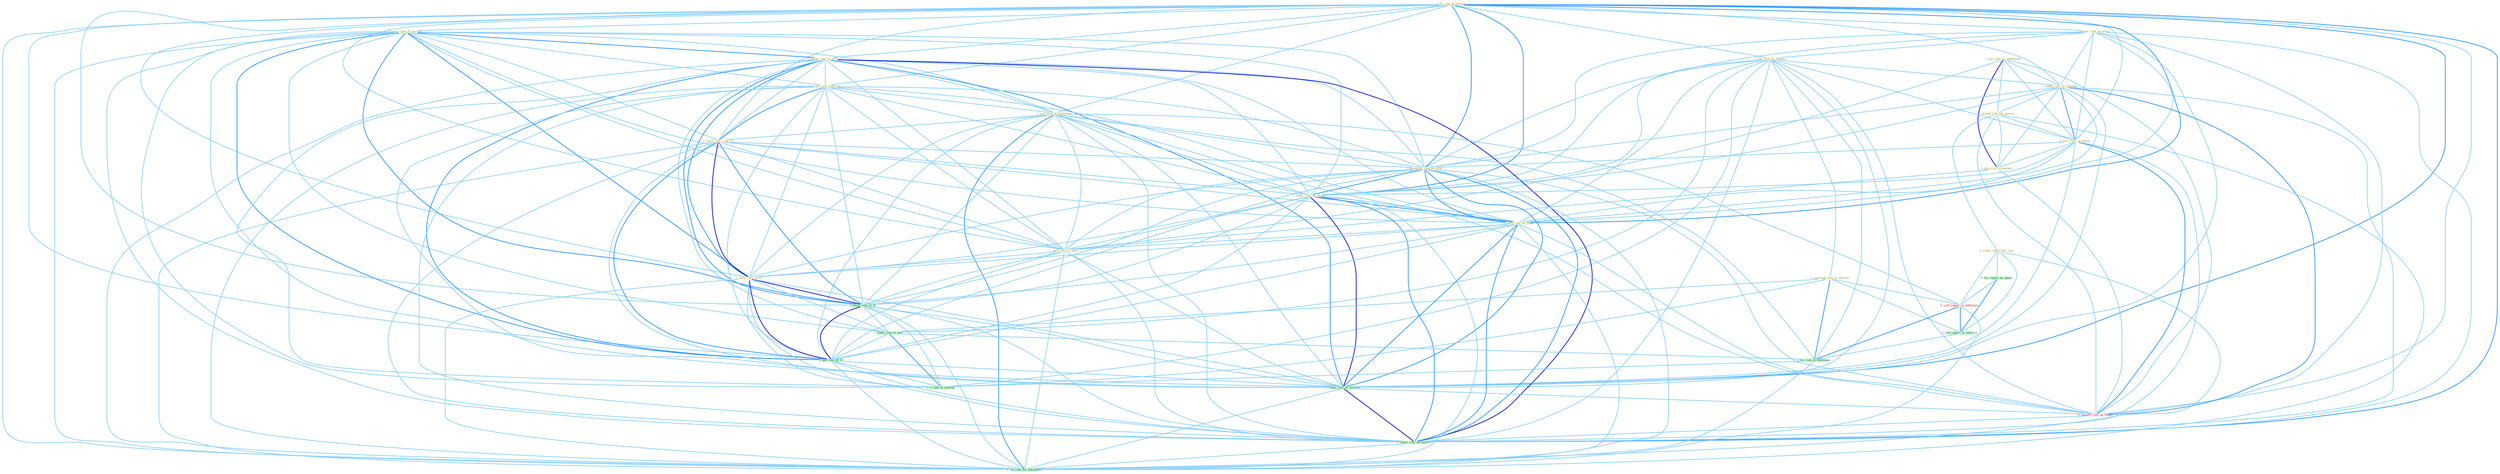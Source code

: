 Graph G{ 
    node
    [shape=polygon,style=filled,width=.5,height=.06,color="#BDFCC9",fixedsize=true,fontsize=4,
    fontcolor="#2f4f4f"];
    {node
    [color="#ffffe0", fontcolor="#8b7d6b"] "1_plai_role_in_settlement " "1_fix_rate_on_billion " "1_follow_rule_on_price " "0_see_risk_on_dimens " "1_slow_rate_of_increas " "1_taken_role_on_strategi " "1_provid_role_for_govern " "1_lower_rate_of_million " "0_track_rate_with_lag " "0_serv_role_on_bench " "0_scour_report_for_clue " "0_plai_role_in_market " "1_turn_rate_at_entitynam " "0_carri_rate_with_% " "1_downgrad_rate_on_firm " "1_reduc_rate_on_incom " "1_outweigh_risk_to_environ " "1_reckon_rate_on_bond " "1_post_rate_in_year " "1_carri_rate_of_% "}
{node [color="#fff0f5", fontcolor="#b22222"] "0_sent_report_to_entitynam " "0_support_role_on_condit "}
edge [color="#B0E2FF"];

	"1_plai_role_in_settlement " -- "1_taken_role_on_strategi " [w="1", color="#87cefa" ];
	"1_plai_role_in_settlement " -- "1_provid_role_for_govern " [w="1", color="#87cefa" ];
	"1_plai_role_in_settlement " -- "0_serv_role_on_bench " [w="1", color="#87cefa" ];
	"1_plai_role_in_settlement " -- "0_plai_role_in_market " [w="3", color="#0000cd" , len=0.6];
	"1_plai_role_in_settlement " -- "1_post_rate_in_year " [w="1", color="#87cefa" ];
	"1_plai_role_in_settlement " -- "0_support_role_on_condit " [w="1", color="#87cefa" ];
	"1_fix_rate_on_billion " -- "1_follow_rule_on_price " [w="1", color="#87cefa" ];
	"1_fix_rate_on_billion " -- "0_see_risk_on_dimens " [w="1", color="#87cefa" ];
	"1_fix_rate_on_billion " -- "1_slow_rate_of_increas " [w="1", color="#87cefa" ];
	"1_fix_rate_on_billion " -- "1_taken_role_on_strategi " [w="1", color="#87cefa" ];
	"1_fix_rate_on_billion " -- "1_lower_rate_of_million " [w="1", color="#87cefa" ];
	"1_fix_rate_on_billion " -- "0_track_rate_with_lag " [w="1", color="#87cefa" ];
	"1_fix_rate_on_billion " -- "0_serv_role_on_bench " [w="1", color="#87cefa" ];
	"1_fix_rate_on_billion " -- "1_turn_rate_at_entitynam " [w="1", color="#87cefa" ];
	"1_fix_rate_on_billion " -- "0_carri_rate_with_% " [w="1", color="#87cefa" ];
	"1_fix_rate_on_billion " -- "1_downgrad_rate_on_firm " [w="2", color="#1e90ff" , len=0.8];
	"1_fix_rate_on_billion " -- "1_reduc_rate_on_incom " [w="2", color="#1e90ff" , len=0.8];
	"1_fix_rate_on_billion " -- "1_reckon_rate_on_bond " [w="2", color="#1e90ff" , len=0.8];
	"1_fix_rate_on_billion " -- "1_post_rate_in_year " [w="1", color="#87cefa" ];
	"1_fix_rate_on_billion " -- "1_carri_rate_of_% " [w="1", color="#87cefa" ];
	"1_fix_rate_on_billion " -- "1_reach_rate_of_% " [w="1", color="#87cefa" ];
	"1_fix_rate_on_billion " -- "1_had_rate_of_% " [w="1", color="#87cefa" ];
	"1_fix_rate_on_billion " -- "1_reduc_rate_on_million " [w="2", color="#1e90ff" , len=0.8];
	"1_fix_rate_on_billion " -- "0_support_role_on_condit " [w="1", color="#87cefa" ];
	"1_fix_rate_on_billion " -- "1_lower_rate_on_million " [w="2", color="#1e90ff" , len=0.8];
	"1_fix_rate_on_billion " -- "1_lift_rate_for_entitynam " [w="1", color="#87cefa" ];
	"1_follow_rule_on_price " -- "0_see_risk_on_dimens " [w="1", color="#87cefa" ];
	"1_follow_rule_on_price " -- "1_taken_role_on_strategi " [w="1", color="#87cefa" ];
	"1_follow_rule_on_price " -- "0_serv_role_on_bench " [w="1", color="#87cefa" ];
	"1_follow_rule_on_price " -- "1_downgrad_rate_on_firm " [w="1", color="#87cefa" ];
	"1_follow_rule_on_price " -- "1_reduc_rate_on_incom " [w="1", color="#87cefa" ];
	"1_follow_rule_on_price " -- "1_reckon_rate_on_bond " [w="1", color="#87cefa" ];
	"1_follow_rule_on_price " -- "1_reduc_rate_on_million " [w="1", color="#87cefa" ];
	"1_follow_rule_on_price " -- "0_support_role_on_condit " [w="1", color="#87cefa" ];
	"1_follow_rule_on_price " -- "1_lower_rate_on_million " [w="1", color="#87cefa" ];
	"0_see_risk_on_dimens " -- "1_taken_role_on_strategi " [w="1", color="#87cefa" ];
	"0_see_risk_on_dimens " -- "0_serv_role_on_bench " [w="1", color="#87cefa" ];
	"0_see_risk_on_dimens " -- "1_downgrad_rate_on_firm " [w="1", color="#87cefa" ];
	"0_see_risk_on_dimens " -- "1_reduc_rate_on_incom " [w="1", color="#87cefa" ];
	"0_see_risk_on_dimens " -- "1_outweigh_risk_to_environ " [w="1", color="#87cefa" ];
	"0_see_risk_on_dimens " -- "1_reckon_rate_on_bond " [w="1", color="#87cefa" ];
	"0_see_risk_on_dimens " -- "1_count_risk_of_new " [w="1", color="#87cefa" ];
	"0_see_risk_on_dimens " -- "1_reduc_rate_on_million " [w="1", color="#87cefa" ];
	"0_see_risk_on_dimens " -- "1_wa_risk_to_entitynam " [w="1", color="#87cefa" ];
	"0_see_risk_on_dimens " -- "0_support_role_on_condit " [w="1", color="#87cefa" ];
	"0_see_risk_on_dimens " -- "1_'s_risk_of_messag " [w="1", color="#87cefa" ];
	"0_see_risk_on_dimens " -- "1_lower_rate_on_million " [w="1", color="#87cefa" ];
	"1_slow_rate_of_increas " -- "1_lower_rate_of_million " [w="2", color="#1e90ff" , len=0.8];
	"1_slow_rate_of_increas " -- "0_track_rate_with_lag " [w="1", color="#87cefa" ];
	"1_slow_rate_of_increas " -- "1_turn_rate_at_entitynam " [w="1", color="#87cefa" ];
	"1_slow_rate_of_increas " -- "0_carri_rate_with_% " [w="1", color="#87cefa" ];
	"1_slow_rate_of_increas " -- "1_downgrad_rate_on_firm " [w="1", color="#87cefa" ];
	"1_slow_rate_of_increas " -- "1_reduc_rate_on_incom " [w="1", color="#87cefa" ];
	"1_slow_rate_of_increas " -- "1_reckon_rate_on_bond " [w="1", color="#87cefa" ];
	"1_slow_rate_of_increas " -- "1_post_rate_in_year " [w="1", color="#87cefa" ];
	"1_slow_rate_of_increas " -- "1_carri_rate_of_% " [w="2", color="#1e90ff" , len=0.8];
	"1_slow_rate_of_increas " -- "1_reach_rate_of_% " [w="2", color="#1e90ff" , len=0.8];
	"1_slow_rate_of_increas " -- "1_count_risk_of_new " [w="1", color="#87cefa" ];
	"1_slow_rate_of_increas " -- "1_had_rate_of_% " [w="2", color="#1e90ff" , len=0.8];
	"1_slow_rate_of_increas " -- "1_reduc_rate_on_million " [w="1", color="#87cefa" ];
	"1_slow_rate_of_increas " -- "1_'s_risk_of_messag " [w="1", color="#87cefa" ];
	"1_slow_rate_of_increas " -- "1_lower_rate_on_million " [w="1", color="#87cefa" ];
	"1_slow_rate_of_increas " -- "1_lift_rate_for_entitynam " [w="1", color="#87cefa" ];
	"1_taken_role_on_strategi " -- "1_provid_role_for_govern " [w="1", color="#87cefa" ];
	"1_taken_role_on_strategi " -- "0_serv_role_on_bench " [w="2", color="#1e90ff" , len=0.8];
	"1_taken_role_on_strategi " -- "0_plai_role_in_market " [w="1", color="#87cefa" ];
	"1_taken_role_on_strategi " -- "1_downgrad_rate_on_firm " [w="1", color="#87cefa" ];
	"1_taken_role_on_strategi " -- "1_reduc_rate_on_incom " [w="1", color="#87cefa" ];
	"1_taken_role_on_strategi " -- "1_reckon_rate_on_bond " [w="1", color="#87cefa" ];
	"1_taken_role_on_strategi " -- "1_reduc_rate_on_million " [w="1", color="#87cefa" ];
	"1_taken_role_on_strategi " -- "0_support_role_on_condit " [w="2", color="#1e90ff" , len=0.8];
	"1_taken_role_on_strategi " -- "1_lower_rate_on_million " [w="1", color="#87cefa" ];
	"1_provid_role_for_govern " -- "0_serv_role_on_bench " [w="1", color="#87cefa" ];
	"1_provid_role_for_govern " -- "0_scour_report_for_clue " [w="1", color="#87cefa" ];
	"1_provid_role_for_govern " -- "0_plai_role_in_market " [w="1", color="#87cefa" ];
	"1_provid_role_for_govern " -- "0_support_role_on_condit " [w="1", color="#87cefa" ];
	"1_provid_role_for_govern " -- "1_lift_rate_for_entitynam " [w="1", color="#87cefa" ];
	"1_lower_rate_of_million " -- "0_track_rate_with_lag " [w="1", color="#87cefa" ];
	"1_lower_rate_of_million " -- "1_turn_rate_at_entitynam " [w="1", color="#87cefa" ];
	"1_lower_rate_of_million " -- "0_carri_rate_with_% " [w="1", color="#87cefa" ];
	"1_lower_rate_of_million " -- "1_downgrad_rate_on_firm " [w="1", color="#87cefa" ];
	"1_lower_rate_of_million " -- "1_reduc_rate_on_incom " [w="1", color="#87cefa" ];
	"1_lower_rate_of_million " -- "1_reckon_rate_on_bond " [w="1", color="#87cefa" ];
	"1_lower_rate_of_million " -- "1_post_rate_in_year " [w="1", color="#87cefa" ];
	"1_lower_rate_of_million " -- "1_carri_rate_of_% " [w="2", color="#1e90ff" , len=0.8];
	"1_lower_rate_of_million " -- "1_reach_rate_of_% " [w="2", color="#1e90ff" , len=0.8];
	"1_lower_rate_of_million " -- "1_count_risk_of_new " [w="1", color="#87cefa" ];
	"1_lower_rate_of_million " -- "1_had_rate_of_% " [w="2", color="#1e90ff" , len=0.8];
	"1_lower_rate_of_million " -- "1_reduc_rate_on_million " [w="2", color="#1e90ff" , len=0.8];
	"1_lower_rate_of_million " -- "1_'s_risk_of_messag " [w="1", color="#87cefa" ];
	"1_lower_rate_of_million " -- "1_lower_rate_on_million " [w="3", color="#0000cd" , len=0.6];
	"1_lower_rate_of_million " -- "1_lift_rate_for_entitynam " [w="1", color="#87cefa" ];
	"0_track_rate_with_lag " -- "1_turn_rate_at_entitynam " [w="1", color="#87cefa" ];
	"0_track_rate_with_lag " -- "0_carri_rate_with_% " [w="2", color="#1e90ff" , len=0.8];
	"0_track_rate_with_lag " -- "1_downgrad_rate_on_firm " [w="1", color="#87cefa" ];
	"0_track_rate_with_lag " -- "1_reduc_rate_on_incom " [w="1", color="#87cefa" ];
	"0_track_rate_with_lag " -- "1_reckon_rate_on_bond " [w="1", color="#87cefa" ];
	"0_track_rate_with_lag " -- "1_post_rate_in_year " [w="1", color="#87cefa" ];
	"0_track_rate_with_lag " -- "1_carri_rate_of_% " [w="1", color="#87cefa" ];
	"0_track_rate_with_lag " -- "1_reach_rate_of_% " [w="1", color="#87cefa" ];
	"0_track_rate_with_lag " -- "1_had_rate_of_% " [w="1", color="#87cefa" ];
	"0_track_rate_with_lag " -- "1_reduc_rate_on_million " [w="1", color="#87cefa" ];
	"0_track_rate_with_lag " -- "1_lower_rate_on_million " [w="1", color="#87cefa" ];
	"0_track_rate_with_lag " -- "1_lift_rate_for_entitynam " [w="1", color="#87cefa" ];
	"0_serv_role_on_bench " -- "0_plai_role_in_market " [w="1", color="#87cefa" ];
	"0_serv_role_on_bench " -- "1_downgrad_rate_on_firm " [w="1", color="#87cefa" ];
	"0_serv_role_on_bench " -- "1_reduc_rate_on_incom " [w="1", color="#87cefa" ];
	"0_serv_role_on_bench " -- "1_reckon_rate_on_bond " [w="1", color="#87cefa" ];
	"0_serv_role_on_bench " -- "1_reduc_rate_on_million " [w="1", color="#87cefa" ];
	"0_serv_role_on_bench " -- "0_support_role_on_condit " [w="2", color="#1e90ff" , len=0.8];
	"0_serv_role_on_bench " -- "1_lower_rate_on_million " [w="1", color="#87cefa" ];
	"0_scour_report_for_clue " -- "0_file_report_by_phone " [w="1", color="#87cefa" ];
	"0_scour_report_for_clue " -- "0_sent_report_to_entitynam " [w="1", color="#87cefa" ];
	"0_scour_report_for_clue " -- "1_file_report_to_network " [w="1", color="#87cefa" ];
	"0_scour_report_for_clue " -- "1_lift_rate_for_entitynam " [w="1", color="#87cefa" ];
	"0_plai_role_in_market " -- "1_post_rate_in_year " [w="1", color="#87cefa" ];
	"0_plai_role_in_market " -- "0_support_role_on_condit " [w="1", color="#87cefa" ];
	"1_turn_rate_at_entitynam " -- "0_carri_rate_with_% " [w="1", color="#87cefa" ];
	"1_turn_rate_at_entitynam " -- "1_downgrad_rate_on_firm " [w="1", color="#87cefa" ];
	"1_turn_rate_at_entitynam " -- "1_reduc_rate_on_incom " [w="1", color="#87cefa" ];
	"1_turn_rate_at_entitynam " -- "1_reckon_rate_on_bond " [w="1", color="#87cefa" ];
	"1_turn_rate_at_entitynam " -- "1_post_rate_in_year " [w="1", color="#87cefa" ];
	"1_turn_rate_at_entitynam " -- "1_carri_rate_of_% " [w="1", color="#87cefa" ];
	"1_turn_rate_at_entitynam " -- "1_reach_rate_of_% " [w="1", color="#87cefa" ];
	"1_turn_rate_at_entitynam " -- "1_had_rate_of_% " [w="1", color="#87cefa" ];
	"1_turn_rate_at_entitynam " -- "0_sent_report_to_entitynam " [w="1", color="#87cefa" ];
	"1_turn_rate_at_entitynam " -- "1_reduc_rate_on_million " [w="1", color="#87cefa" ];
	"1_turn_rate_at_entitynam " -- "1_wa_risk_to_entitynam " [w="1", color="#87cefa" ];
	"1_turn_rate_at_entitynam " -- "1_lower_rate_on_million " [w="1", color="#87cefa" ];
	"1_turn_rate_at_entitynam " -- "1_lift_rate_for_entitynam " [w="2", color="#1e90ff" , len=0.8];
	"0_carri_rate_with_% " -- "1_downgrad_rate_on_firm " [w="1", color="#87cefa" ];
	"0_carri_rate_with_% " -- "1_reduc_rate_on_incom " [w="1", color="#87cefa" ];
	"0_carri_rate_with_% " -- "1_reckon_rate_on_bond " [w="1", color="#87cefa" ];
	"0_carri_rate_with_% " -- "1_post_rate_in_year " [w="1", color="#87cefa" ];
	"0_carri_rate_with_% " -- "1_carri_rate_of_% " [w="3", color="#0000cd" , len=0.6];
	"0_carri_rate_with_% " -- "1_reach_rate_of_% " [w="2", color="#1e90ff" , len=0.8];
	"0_carri_rate_with_% " -- "1_had_rate_of_% " [w="2", color="#1e90ff" , len=0.8];
	"0_carri_rate_with_% " -- "1_reduc_rate_on_million " [w="1", color="#87cefa" ];
	"0_carri_rate_with_% " -- "1_lower_rate_on_million " [w="1", color="#87cefa" ];
	"0_carri_rate_with_% " -- "1_lift_rate_for_entitynam " [w="1", color="#87cefa" ];
	"1_downgrad_rate_on_firm " -- "1_reduc_rate_on_incom " [w="2", color="#1e90ff" , len=0.8];
	"1_downgrad_rate_on_firm " -- "1_reckon_rate_on_bond " [w="2", color="#1e90ff" , len=0.8];
	"1_downgrad_rate_on_firm " -- "1_post_rate_in_year " [w="1", color="#87cefa" ];
	"1_downgrad_rate_on_firm " -- "1_carri_rate_of_% " [w="1", color="#87cefa" ];
	"1_downgrad_rate_on_firm " -- "1_reach_rate_of_% " [w="1", color="#87cefa" ];
	"1_downgrad_rate_on_firm " -- "1_had_rate_of_% " [w="1", color="#87cefa" ];
	"1_downgrad_rate_on_firm " -- "1_reduc_rate_on_million " [w="2", color="#1e90ff" , len=0.8];
	"1_downgrad_rate_on_firm " -- "0_support_role_on_condit " [w="1", color="#87cefa" ];
	"1_downgrad_rate_on_firm " -- "1_lower_rate_on_million " [w="2", color="#1e90ff" , len=0.8];
	"1_downgrad_rate_on_firm " -- "1_lift_rate_for_entitynam " [w="1", color="#87cefa" ];
	"1_reduc_rate_on_incom " -- "1_reckon_rate_on_bond " [w="2", color="#1e90ff" , len=0.8];
	"1_reduc_rate_on_incom " -- "1_post_rate_in_year " [w="1", color="#87cefa" ];
	"1_reduc_rate_on_incom " -- "1_carri_rate_of_% " [w="1", color="#87cefa" ];
	"1_reduc_rate_on_incom " -- "1_reach_rate_of_% " [w="1", color="#87cefa" ];
	"1_reduc_rate_on_incom " -- "1_had_rate_of_% " [w="1", color="#87cefa" ];
	"1_reduc_rate_on_incom " -- "1_reduc_rate_on_million " [w="3", color="#0000cd" , len=0.6];
	"1_reduc_rate_on_incom " -- "0_support_role_on_condit " [w="1", color="#87cefa" ];
	"1_reduc_rate_on_incom " -- "1_lower_rate_on_million " [w="2", color="#1e90ff" , len=0.8];
	"1_reduc_rate_on_incom " -- "1_lift_rate_for_entitynam " [w="1", color="#87cefa" ];
	"1_outweigh_risk_to_environ " -- "1_count_risk_of_new " [w="1", color="#87cefa" ];
	"1_outweigh_risk_to_environ " -- "0_sent_report_to_entitynam " [w="1", color="#87cefa" ];
	"1_outweigh_risk_to_environ " -- "1_file_report_to_network " [w="1", color="#87cefa" ];
	"1_outweigh_risk_to_environ " -- "1_wa_risk_to_entitynam " [w="2", color="#1e90ff" , len=0.8];
	"1_outweigh_risk_to_environ " -- "1_'s_risk_of_messag " [w="1", color="#87cefa" ];
	"1_reckon_rate_on_bond " -- "1_post_rate_in_year " [w="1", color="#87cefa" ];
	"1_reckon_rate_on_bond " -- "1_carri_rate_of_% " [w="1", color="#87cefa" ];
	"1_reckon_rate_on_bond " -- "1_reach_rate_of_% " [w="1", color="#87cefa" ];
	"1_reckon_rate_on_bond " -- "1_had_rate_of_% " [w="1", color="#87cefa" ];
	"1_reckon_rate_on_bond " -- "1_reduc_rate_on_million " [w="2", color="#1e90ff" , len=0.8];
	"1_reckon_rate_on_bond " -- "0_support_role_on_condit " [w="1", color="#87cefa" ];
	"1_reckon_rate_on_bond " -- "1_lower_rate_on_million " [w="2", color="#1e90ff" , len=0.8];
	"1_reckon_rate_on_bond " -- "1_lift_rate_for_entitynam " [w="1", color="#87cefa" ];
	"1_post_rate_in_year " -- "1_carri_rate_of_% " [w="1", color="#87cefa" ];
	"1_post_rate_in_year " -- "1_reach_rate_of_% " [w="1", color="#87cefa" ];
	"1_post_rate_in_year " -- "1_had_rate_of_% " [w="1", color="#87cefa" ];
	"1_post_rate_in_year " -- "1_reduc_rate_on_million " [w="1", color="#87cefa" ];
	"1_post_rate_in_year " -- "1_lower_rate_on_million " [w="1", color="#87cefa" ];
	"1_post_rate_in_year " -- "1_lift_rate_for_entitynam " [w="1", color="#87cefa" ];
	"1_carri_rate_of_% " -- "1_reach_rate_of_% " [w="3", color="#0000cd" , len=0.6];
	"1_carri_rate_of_% " -- "1_count_risk_of_new " [w="1", color="#87cefa" ];
	"1_carri_rate_of_% " -- "1_had_rate_of_% " [w="3", color="#0000cd" , len=0.6];
	"1_carri_rate_of_% " -- "1_reduc_rate_on_million " [w="1", color="#87cefa" ];
	"1_carri_rate_of_% " -- "1_'s_risk_of_messag " [w="1", color="#87cefa" ];
	"1_carri_rate_of_% " -- "1_lower_rate_on_million " [w="1", color="#87cefa" ];
	"1_carri_rate_of_% " -- "1_lift_rate_for_entitynam " [w="1", color="#87cefa" ];
	"1_reach_rate_of_% " -- "1_count_risk_of_new " [w="1", color="#87cefa" ];
	"1_reach_rate_of_% " -- "1_had_rate_of_% " [w="3", color="#0000cd" , len=0.6];
	"1_reach_rate_of_% " -- "1_reduc_rate_on_million " [w="1", color="#87cefa" ];
	"1_reach_rate_of_% " -- "1_'s_risk_of_messag " [w="1", color="#87cefa" ];
	"1_reach_rate_of_% " -- "1_lower_rate_on_million " [w="1", color="#87cefa" ];
	"1_reach_rate_of_% " -- "1_lift_rate_for_entitynam " [w="1", color="#87cefa" ];
	"0_file_report_by_phone " -- "0_sent_report_to_entitynam " [w="1", color="#87cefa" ];
	"0_file_report_by_phone " -- "1_file_report_to_network " [w="2", color="#1e90ff" , len=0.8];
	"1_count_risk_of_new " -- "1_had_rate_of_% " [w="1", color="#87cefa" ];
	"1_count_risk_of_new " -- "1_wa_risk_to_entitynam " [w="1", color="#87cefa" ];
	"1_count_risk_of_new " -- "1_'s_risk_of_messag " [w="2", color="#1e90ff" , len=0.8];
	"1_had_rate_of_% " -- "1_reduc_rate_on_million " [w="1", color="#87cefa" ];
	"1_had_rate_of_% " -- "1_'s_risk_of_messag " [w="1", color="#87cefa" ];
	"1_had_rate_of_% " -- "1_lower_rate_on_million " [w="1", color="#87cefa" ];
	"1_had_rate_of_% " -- "1_lift_rate_for_entitynam " [w="1", color="#87cefa" ];
	"0_sent_report_to_entitynam " -- "1_file_report_to_network " [w="2", color="#1e90ff" , len=0.8];
	"0_sent_report_to_entitynam " -- "1_wa_risk_to_entitynam " [w="2", color="#1e90ff" , len=0.8];
	"0_sent_report_to_entitynam " -- "1_lift_rate_for_entitynam " [w="1", color="#87cefa" ];
	"1_file_report_to_network " -- "1_wa_risk_to_entitynam " [w="1", color="#87cefa" ];
	"1_reduc_rate_on_million " -- "0_support_role_on_condit " [w="1", color="#87cefa" ];
	"1_reduc_rate_on_million " -- "1_lower_rate_on_million " [w="3", color="#0000cd" , len=0.6];
	"1_reduc_rate_on_million " -- "1_lift_rate_for_entitynam " [w="1", color="#87cefa" ];
	"1_wa_risk_to_entitynam " -- "1_'s_risk_of_messag " [w="1", color="#87cefa" ];
	"1_wa_risk_to_entitynam " -- "1_lift_rate_for_entitynam " [w="1", color="#87cefa" ];
	"0_support_role_on_condit " -- "1_lower_rate_on_million " [w="1", color="#87cefa" ];
	"1_lower_rate_on_million " -- "1_lift_rate_for_entitynam " [w="1", color="#87cefa" ];
}